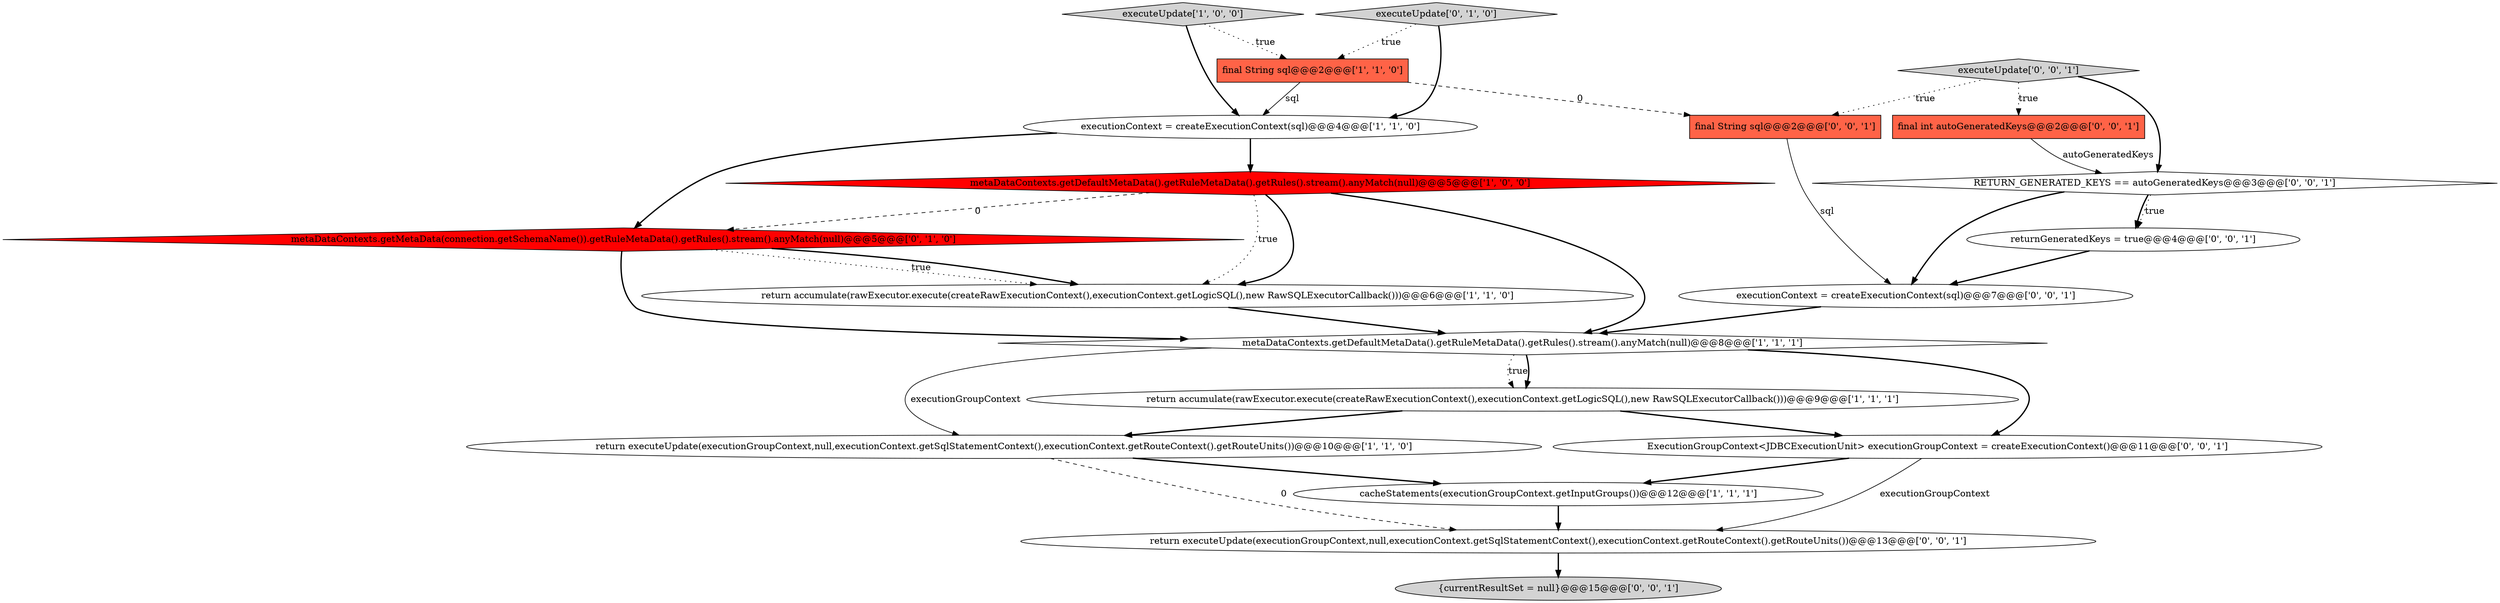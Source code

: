 digraph {
7 [style = filled, label = "metaDataContexts.getDefaultMetaData().getRuleMetaData().getRules().stream().anyMatch(null)@@@8@@@['1', '1', '1']", fillcolor = white, shape = diamond image = "AAA0AAABBB1BBB"];
10 [style = filled, label = "metaDataContexts.getMetaData(connection.getSchemaName()).getRuleMetaData().getRules().stream().anyMatch(null)@@@5@@@['0', '1', '0']", fillcolor = red, shape = diamond image = "AAA1AAABBB2BBB"];
1 [style = filled, label = "executeUpdate['1', '0', '0']", fillcolor = lightgray, shape = diamond image = "AAA0AAABBB1BBB"];
14 [style = filled, label = "RETURN_GENERATED_KEYS == autoGeneratedKeys@@@3@@@['0', '0', '1']", fillcolor = white, shape = diamond image = "AAA0AAABBB3BBB"];
11 [style = filled, label = "final int autoGeneratedKeys@@@2@@@['0', '0', '1']", fillcolor = tomato, shape = box image = "AAA0AAABBB3BBB"];
0 [style = filled, label = "final String sql@@@2@@@['1', '1', '0']", fillcolor = tomato, shape = box image = "AAA0AAABBB1BBB"];
15 [style = filled, label = "executionContext = createExecutionContext(sql)@@@7@@@['0', '0', '1']", fillcolor = white, shape = ellipse image = "AAA0AAABBB3BBB"];
17 [style = filled, label = "executeUpdate['0', '0', '1']", fillcolor = lightgray, shape = diamond image = "AAA0AAABBB3BBB"];
16 [style = filled, label = "return executeUpdate(executionGroupContext,null,executionContext.getSqlStatementContext(),executionContext.getRouteContext().getRouteUnits())@@@13@@@['0', '0', '1']", fillcolor = white, shape = ellipse image = "AAA0AAABBB3BBB"];
5 [style = filled, label = "return accumulate(rawExecutor.execute(createRawExecutionContext(),executionContext.getLogicSQL(),new RawSQLExecutorCallback()))@@@9@@@['1', '1', '1']", fillcolor = white, shape = ellipse image = "AAA0AAABBB1BBB"];
8 [style = filled, label = "return executeUpdate(executionGroupContext,null,executionContext.getSqlStatementContext(),executionContext.getRouteContext().getRouteUnits())@@@10@@@['1', '1', '0']", fillcolor = white, shape = ellipse image = "AAA0AAABBB1BBB"];
18 [style = filled, label = "ExecutionGroupContext<JDBCExecutionUnit> executionGroupContext = createExecutionContext()@@@11@@@['0', '0', '1']", fillcolor = white, shape = ellipse image = "AAA0AAABBB3BBB"];
19 [style = filled, label = "final String sql@@@2@@@['0', '0', '1']", fillcolor = tomato, shape = box image = "AAA0AAABBB3BBB"];
13 [style = filled, label = "returnGeneratedKeys = true@@@4@@@['0', '0', '1']", fillcolor = white, shape = ellipse image = "AAA0AAABBB3BBB"];
12 [style = filled, label = "{currentResultSet = null}@@@15@@@['0', '0', '1']", fillcolor = lightgray, shape = ellipse image = "AAA0AAABBB3BBB"];
6 [style = filled, label = "return accumulate(rawExecutor.execute(createRawExecutionContext(),executionContext.getLogicSQL(),new RawSQLExecutorCallback()))@@@6@@@['1', '1', '0']", fillcolor = white, shape = ellipse image = "AAA0AAABBB1BBB"];
2 [style = filled, label = "metaDataContexts.getDefaultMetaData().getRuleMetaData().getRules().stream().anyMatch(null)@@@5@@@['1', '0', '0']", fillcolor = red, shape = diamond image = "AAA1AAABBB1BBB"];
9 [style = filled, label = "executeUpdate['0', '1', '0']", fillcolor = lightgray, shape = diamond image = "AAA0AAABBB2BBB"];
3 [style = filled, label = "executionContext = createExecutionContext(sql)@@@4@@@['1', '1', '0']", fillcolor = white, shape = ellipse image = "AAA0AAABBB1BBB"];
4 [style = filled, label = "cacheStatements(executionGroupContext.getInputGroups())@@@12@@@['1', '1', '1']", fillcolor = white, shape = ellipse image = "AAA0AAABBB1BBB"];
7->8 [style = solid, label="executionGroupContext"];
5->8 [style = bold, label=""];
10->6 [style = dotted, label="true"];
8->16 [style = dashed, label="0"];
9->0 [style = dotted, label="true"];
15->7 [style = bold, label=""];
2->6 [style = bold, label=""];
0->19 [style = dashed, label="0"];
1->3 [style = bold, label=""];
18->16 [style = solid, label="executionGroupContext"];
5->18 [style = bold, label=""];
10->7 [style = bold, label=""];
10->6 [style = bold, label=""];
14->13 [style = dotted, label="true"];
2->10 [style = dashed, label="0"];
7->5 [style = dotted, label="true"];
3->10 [style = bold, label=""];
7->5 [style = bold, label=""];
18->4 [style = bold, label=""];
3->2 [style = bold, label=""];
11->14 [style = solid, label="autoGeneratedKeys"];
17->14 [style = bold, label=""];
2->6 [style = dotted, label="true"];
17->19 [style = dotted, label="true"];
7->18 [style = bold, label=""];
9->3 [style = bold, label=""];
19->15 [style = solid, label="sql"];
14->15 [style = bold, label=""];
13->15 [style = bold, label=""];
1->0 [style = dotted, label="true"];
2->7 [style = bold, label=""];
8->4 [style = bold, label=""];
14->13 [style = bold, label=""];
6->7 [style = bold, label=""];
16->12 [style = bold, label=""];
4->16 [style = bold, label=""];
0->3 [style = solid, label="sql"];
17->11 [style = dotted, label="true"];
}
